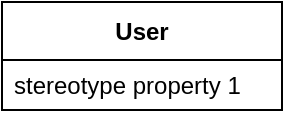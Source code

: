 <mxfile version="22.1.11" type="github">
  <diagram name="Page-1" id="2-P20ctwDpJJW9TE4Lef">
    <mxGraphModel dx="2074" dy="1098" grid="1" gridSize="10" guides="1" tooltips="1" connect="1" arrows="1" fold="1" page="1" pageScale="1" pageWidth="850" pageHeight="1100" math="0" shadow="0">
      <root>
        <mxCell id="0" />
        <mxCell id="1" parent="0" />
        <mxCell id="b1yeE7Y4v8DWW6-r9Pay-1" value="User" style="swimlane;fontStyle=1;align=center;verticalAlign=middle;childLayout=stackLayout;horizontal=1;startSize=29;horizontalStack=0;resizeParent=1;resizeParentMax=0;resizeLast=0;collapsible=0;marginBottom=0;html=1;whiteSpace=wrap;" vertex="1" parent="1">
          <mxGeometry x="350" y="520" width="140" height="54" as="geometry" />
        </mxCell>
        <mxCell id="b1yeE7Y4v8DWW6-r9Pay-3" value="stereotype property 1" style="text;html=1;strokeColor=none;fillColor=none;align=left;verticalAlign=middle;spacingLeft=4;spacingRight=4;overflow=hidden;rotatable=0;points=[[0,0.5],[1,0.5]];portConstraint=eastwest;whiteSpace=wrap;" vertex="1" parent="b1yeE7Y4v8DWW6-r9Pay-1">
          <mxGeometry y="29" width="140" height="25" as="geometry" />
        </mxCell>
      </root>
    </mxGraphModel>
  </diagram>
</mxfile>
